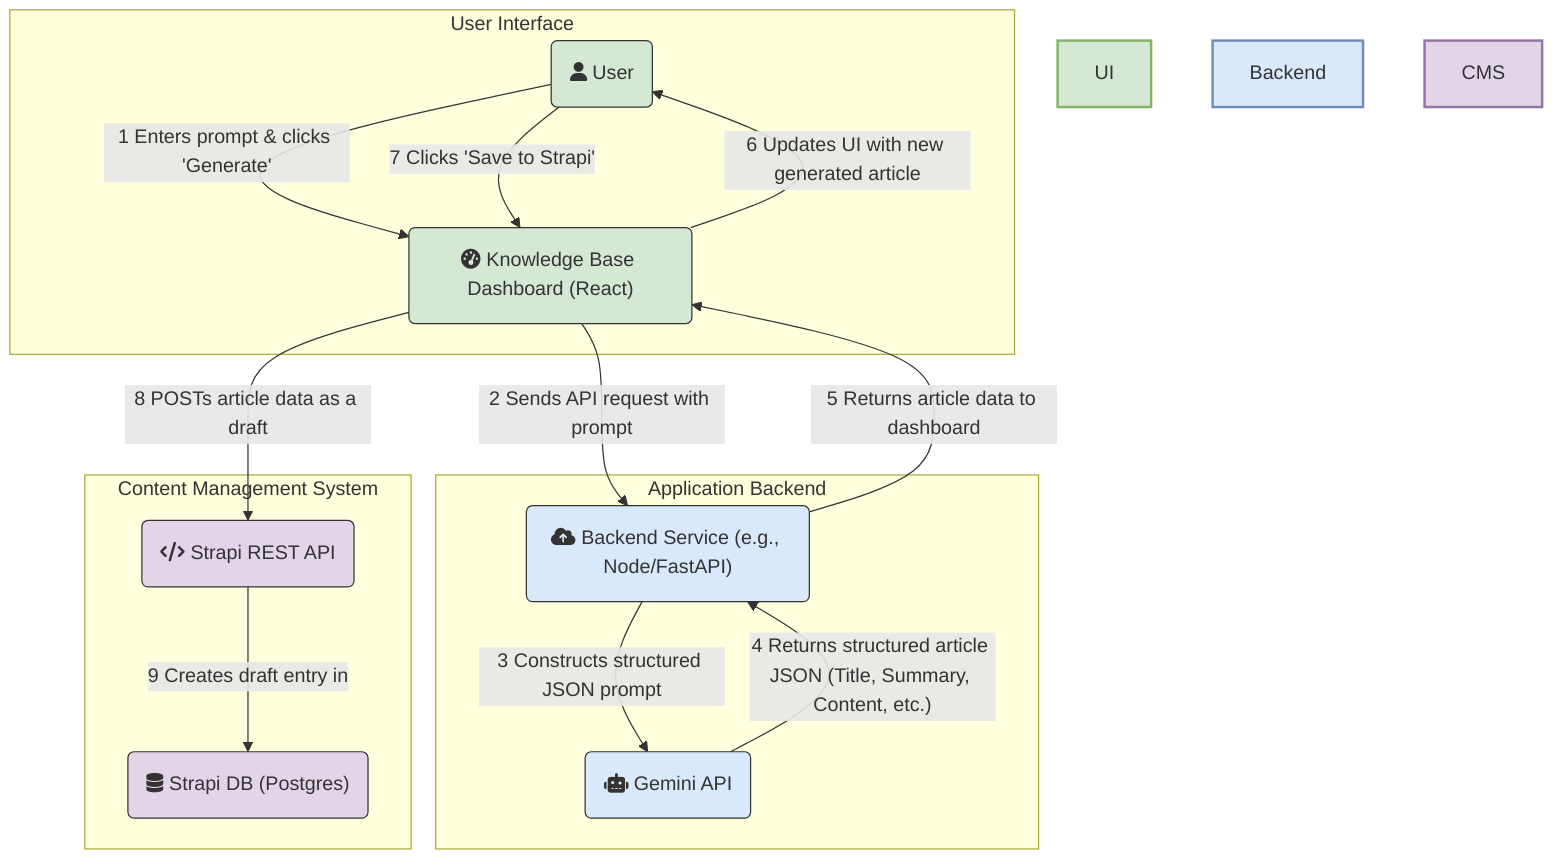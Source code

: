 flowchart TD
    %% -------------------
    %% Node Definitions
    %% -------------------

    subgraph "User Interface"
        style UI fill:#D5E8D4,stroke:#82B366,color:#333,stroke-width:2px
        U("fa:fa-user User"):::uiStyle
        DASH("fa:fa-tachometer-alt Knowledge Base Dashboard (React)"):::uiStyle
    end

    subgraph "Application Backend"
        style Backend fill:#DAE8FC,stroke:#6C8EBF,color:#333,stroke-width:2px
        API("fa:fa-cloud-arrow-up Backend Service (e.g., Node/FastAPI)"):::backendStyle
        LLM("fa:fa-robot Gemini API"):::backendStyle
    end

    subgraph "Content Management System"
        style CMS fill:#E1D5E7,stroke:#9673A6,color:#333,stroke-width:2px
        STRAPI_API("fa:fa-code Strapi REST API"):::cmsStyle
        STRAPI_DB("fa:fa-database Strapi DB (Postgres)"):::cmsStyle
    end

    %% -------------------
    %% Connection Definitions
    %% -------------------

    %% Flow 1: Article Generation
    U -- "1 Enters prompt & clicks 'Generate'" --> DASH
    DASH -- "2 Sends API request with prompt" --> API
    API -- "3 Constructs structured JSON prompt" --> LLM
    LLM -- "4 Returns structured article JSON (Title, Summary, Content, etc.)" --> API
    API -- "5 Returns article data to dashboard" --> DASH
    DASH -- "6 Updates UI with new generated article" --> U

    %% Flow 2: Save to CMS
    U -- "7 Clicks 'Save to Strapi'" --> DASH
    DASH -- "8 POSTs article data as a draft" --> STRAPI_API
    STRAPI_API -- "9 Creates draft entry in" --> STRAPI_DB

    %% -------------------
    %% Class-Based Styling
    %% -------------------
    classDef uiStyle fill:#D5E8D4,stroke:#333,color:#333
    classDef backendStyle fill:#DAE8FC,stroke:#333,color:#333
    classDef cmsStyle fill:#E1D5E7,stroke:#333,color:#333